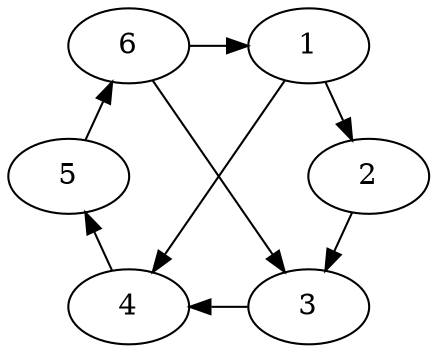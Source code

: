 digraph G {
	layout=neato;
	node [shape=ellipse, fixedsize=true, width=0.8, height=0.5];

	1 [pos=" 0.60, 0.87!"];
	2 [pos=" 1.00, 0.00!"];
	3 [pos=" 0.60,-0.87!"];
	4 [pos="-0.60,-0.87!"];
	5 [pos="-1.00,-0.00!"];
	6 [pos="-0.60, 0.87!"];

	1 -> 2;
	2 -> 3;
	3 -> 4;
	4 -> 5;
	5 -> 6;
	6 -> 1;
	1 -> 4;
	6 -> 3;
}
